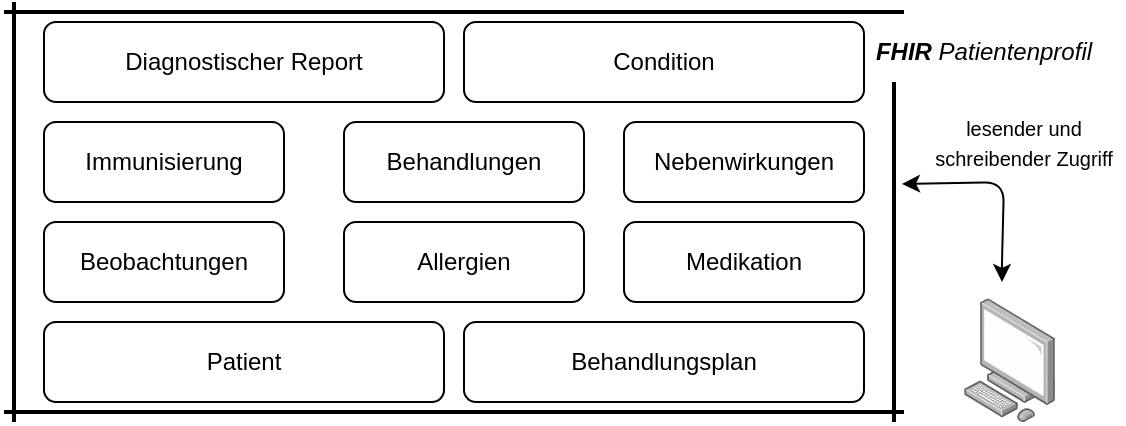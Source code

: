 <mxfile version="14.1.1" type="github"><diagram id="vKARxAbjLVexTtq7-mZn" name="Page-1"><mxGraphModel dx="485" dy="556" grid="1" gridSize="10" guides="1" tooltips="1" connect="1" arrows="1" fold="1" page="1" pageScale="1" pageWidth="827" pageHeight="1169" math="0" shadow="0"><root><mxCell id="0"/><mxCell id="1" parent="0"/><mxCell id="ZwWkG_DAqcvmQ9jbDbZS-1" value="Diagnostischer Report" style="rounded=1;whiteSpace=wrap;html=1;" vertex="1" parent="1"><mxGeometry x="40" y="40" width="200" height="40" as="geometry"/></mxCell><mxCell id="ZwWkG_DAqcvmQ9jbDbZS-2" value="Condition" style="rounded=1;whiteSpace=wrap;html=1;" vertex="1" parent="1"><mxGeometry x="250" y="40" width="200" height="40" as="geometry"/></mxCell><mxCell id="ZwWkG_DAqcvmQ9jbDbZS-3" value="Immunisierung" style="rounded=1;whiteSpace=wrap;html=1;" vertex="1" parent="1"><mxGeometry x="40" y="90" width="120" height="40" as="geometry"/></mxCell><mxCell id="ZwWkG_DAqcvmQ9jbDbZS-4" value="Behandlungen" style="rounded=1;whiteSpace=wrap;html=1;" vertex="1" parent="1"><mxGeometry x="190" y="90" width="120" height="40" as="geometry"/></mxCell><mxCell id="ZwWkG_DAqcvmQ9jbDbZS-5" value="Nebenwirkungen" style="rounded=1;whiteSpace=wrap;html=1;" vertex="1" parent="1"><mxGeometry x="330" y="90" width="120" height="40" as="geometry"/></mxCell><mxCell id="ZwWkG_DAqcvmQ9jbDbZS-6" value="Beobachtungen" style="rounded=1;whiteSpace=wrap;html=1;" vertex="1" parent="1"><mxGeometry x="40" y="140" width="120" height="40" as="geometry"/></mxCell><mxCell id="ZwWkG_DAqcvmQ9jbDbZS-7" value="Allergien" style="rounded=1;whiteSpace=wrap;html=1;" vertex="1" parent="1"><mxGeometry x="190" y="140" width="120" height="40" as="geometry"/></mxCell><mxCell id="ZwWkG_DAqcvmQ9jbDbZS-8" value="Medikation" style="rounded=1;whiteSpace=wrap;html=1;" vertex="1" parent="1"><mxGeometry x="330" y="140" width="120" height="40" as="geometry"/></mxCell><mxCell id="ZwWkG_DAqcvmQ9jbDbZS-9" value="Patient" style="rounded=1;whiteSpace=wrap;html=1;" vertex="1" parent="1"><mxGeometry x="40" y="190" width="200" height="40" as="geometry"/></mxCell><mxCell id="ZwWkG_DAqcvmQ9jbDbZS-10" value="Behandlungsplan" style="rounded=1;whiteSpace=wrap;html=1;" vertex="1" parent="1"><mxGeometry x="250" y="190" width="200" height="40" as="geometry"/></mxCell><mxCell id="ZwWkG_DAqcvmQ9jbDbZS-12" value="" style="line;strokeWidth=2;direction=south;html=1;" vertex="1" parent="1"><mxGeometry x="20" y="30" width="10" height="210" as="geometry"/></mxCell><mxCell id="ZwWkG_DAqcvmQ9jbDbZS-14" value="" style="line;strokeWidth=2;direction=south;html=1;" vertex="1" parent="1"><mxGeometry x="460" y="70" width="10" height="170" as="geometry"/></mxCell><mxCell id="ZwWkG_DAqcvmQ9jbDbZS-15" value="" style="line;strokeWidth=2;html=1;" vertex="1" parent="1"><mxGeometry x="20" y="30" width="450" height="10" as="geometry"/></mxCell><mxCell id="ZwWkG_DAqcvmQ9jbDbZS-16" value="" style="line;strokeWidth=2;html=1;" vertex="1" parent="1"><mxGeometry x="20" y="230" width="450" height="10" as="geometry"/></mxCell><mxCell id="ZwWkG_DAqcvmQ9jbDbZS-18" value="&lt;i&gt;&lt;b&gt;FHIR&lt;/b&gt; Patientenprofil&lt;/i&gt;" style="text;html=1;strokeColor=none;fillColor=none;align=center;verticalAlign=middle;whiteSpace=wrap;rounded=0;" vertex="1" parent="1"><mxGeometry x="440" y="30" width="140" height="50" as="geometry"/></mxCell><mxCell id="ZwWkG_DAqcvmQ9jbDbZS-19" value="" style="points=[];aspect=fixed;html=1;align=center;shadow=0;dashed=0;image;image=img/lib/allied_telesis/computer_and_terminals/Personal_Computer.svg;" vertex="1" parent="1"><mxGeometry x="500" y="178.2" width="45.6" height="61.8" as="geometry"/></mxCell><mxCell id="ZwWkG_DAqcvmQ9jbDbZS-20" value="" style="endArrow=classic;startArrow=classic;html=1;exitX=0.3;exitY=0.1;exitDx=0;exitDy=0;exitPerimeter=0;" edge="1" parent="1" source="ZwWkG_DAqcvmQ9jbDbZS-14"><mxGeometry width="50" height="50" relative="1" as="geometry"><mxPoint x="469" y="160" as="sourcePoint"/><mxPoint x="519" y="170" as="targetPoint"/><Array as="points"><mxPoint x="520" y="120"/><mxPoint x="519" y="160"/></Array></mxGeometry></mxCell><mxCell id="ZwWkG_DAqcvmQ9jbDbZS-29" value="&lt;font style=&quot;font-size: 10px&quot;&gt;lesender und schreibender Zugriff&lt;/font&gt;" style="text;html=1;strokeColor=none;fillColor=none;align=center;verticalAlign=middle;whiteSpace=wrap;rounded=0;" vertex="1" parent="1"><mxGeometry x="480" y="100" width="100" as="geometry"/></mxCell></root></mxGraphModel></diagram></mxfile>